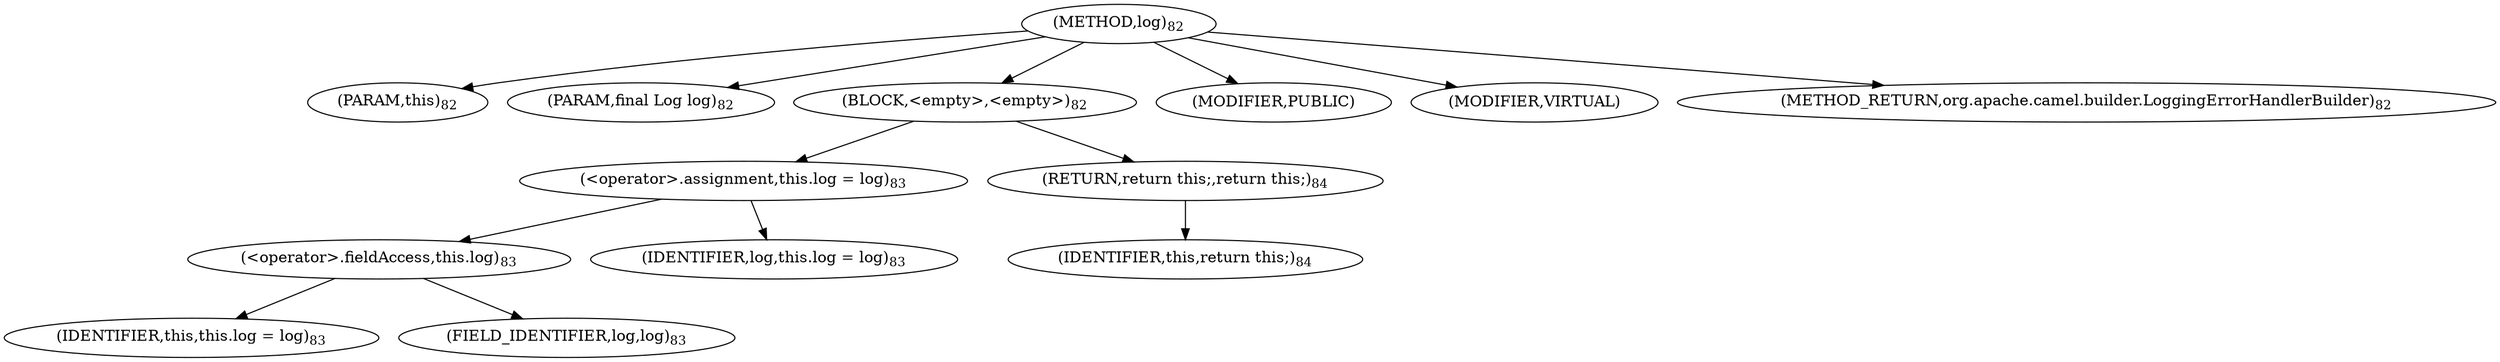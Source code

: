 digraph "log" {  
"210" [label = <(METHOD,log)<SUB>82</SUB>> ]
"25" [label = <(PARAM,this)<SUB>82</SUB>> ]
"211" [label = <(PARAM,final Log log)<SUB>82</SUB>> ]
"212" [label = <(BLOCK,&lt;empty&gt;,&lt;empty&gt;)<SUB>82</SUB>> ]
"213" [label = <(&lt;operator&gt;.assignment,this.log = log)<SUB>83</SUB>> ]
"214" [label = <(&lt;operator&gt;.fieldAccess,this.log)<SUB>83</SUB>> ]
"24" [label = <(IDENTIFIER,this,this.log = log)<SUB>83</SUB>> ]
"215" [label = <(FIELD_IDENTIFIER,log,log)<SUB>83</SUB>> ]
"216" [label = <(IDENTIFIER,log,this.log = log)<SUB>83</SUB>> ]
"217" [label = <(RETURN,return this;,return this;)<SUB>84</SUB>> ]
"26" [label = <(IDENTIFIER,this,return this;)<SUB>84</SUB>> ]
"218" [label = <(MODIFIER,PUBLIC)> ]
"219" [label = <(MODIFIER,VIRTUAL)> ]
"220" [label = <(METHOD_RETURN,org.apache.camel.builder.LoggingErrorHandlerBuilder)<SUB>82</SUB>> ]
  "210" -> "25" 
  "210" -> "211" 
  "210" -> "212" 
  "210" -> "218" 
  "210" -> "219" 
  "210" -> "220" 
  "212" -> "213" 
  "212" -> "217" 
  "213" -> "214" 
  "213" -> "216" 
  "214" -> "24" 
  "214" -> "215" 
  "217" -> "26" 
}
